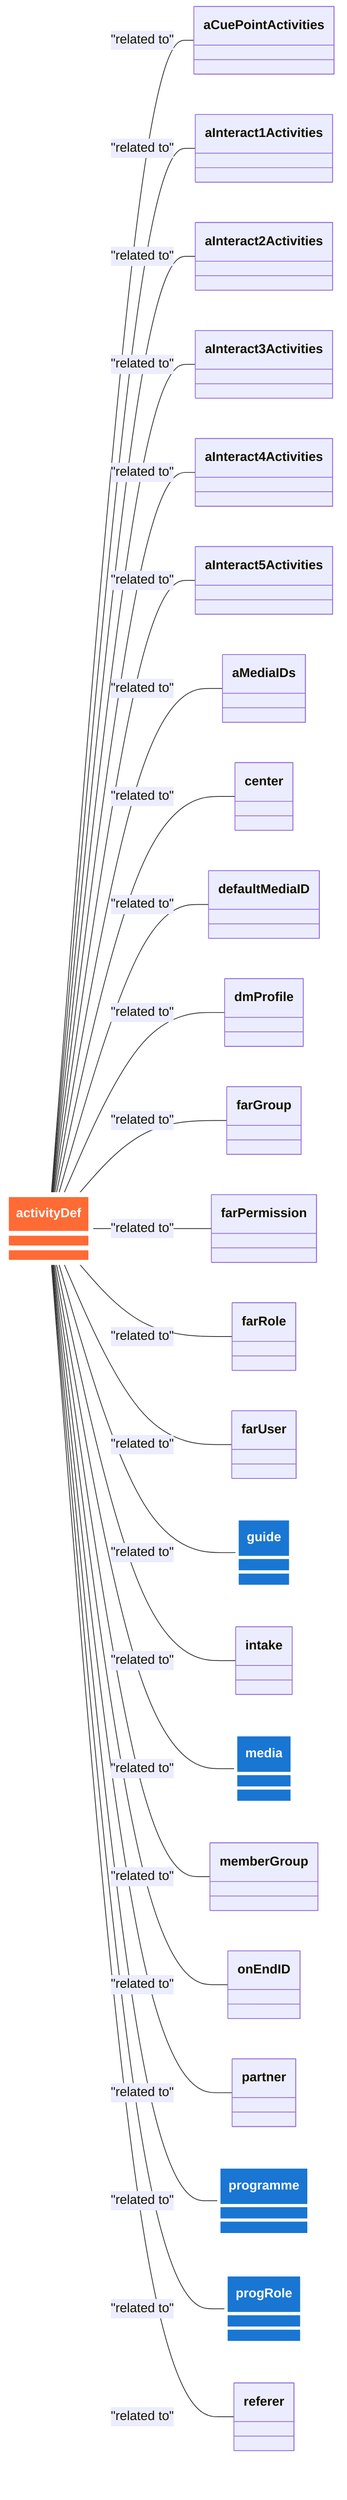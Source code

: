 classDiagram
    %% Layout configuration for hub-and-spoke positioning
    %% Use radial layout around focus entity
    %% Direction: LR for left-to-right spread
    direction LR
    class activityDef
    class aCuePointActivities
    class aInteract1Activities
    class aInteract2Activities
    class aInteract3Activities
    class aInteract4Activities
    class aInteract5Activities
    class aMediaIDs
    class center
    class defaultMediaID
    class dmProfile
    class farGroup
    class farPermission
    class farRole
    class farUser
    class guide
    class intake
    class media
    class memberGroup
    class onEndID
    class partner
    class programme
    class progRole
    class referer

    %% Hub-and-spoke relationships
    activityDef -- aCuePointActivities : "related to"
    activityDef -- aInteract1Activities : "related to"
    activityDef -- aInteract2Activities : "related to"
    activityDef -- aInteract3Activities : "related to"
    activityDef -- aInteract4Activities : "related to"
    activityDef -- aInteract5Activities : "related to"
    activityDef -- aMediaIDs : "related to"
    activityDef -- center : "related to"
    activityDef -- defaultMediaID : "related to"
    activityDef -- dmProfile : "related to"
    activityDef -- farGroup : "related to"
    activityDef -- farPermission : "related to"
    activityDef -- farRole : "related to"
    activityDef -- farUser : "related to"
    activityDef -- guide : "related to"
    activityDef -- intake : "related to"
    activityDef -- media : "related to"
    activityDef -- memberGroup : "related to"
    activityDef -- onEndID : "related to"
    activityDef -- partner : "related to"
    activityDef -- programme : "related to"
    activityDef -- progRole : "related to"
    activityDef -- referer : "related to"

    %% Styling
    style activityDef fill:#ff6b35,stroke:#fff,stroke-width:6,color:#fff
    style guide fill:#1976d2,stroke:#fff,stroke-width:4,color:#fff
    style media fill:#1976d2,stroke:#fff,stroke-width:4,color:#fff
    style programme fill:#1976d2,stroke:#fff,stroke-width:4,color:#fff
    style progRole fill:#1976d2,stroke:#fff,stroke-width:4,color:#fff